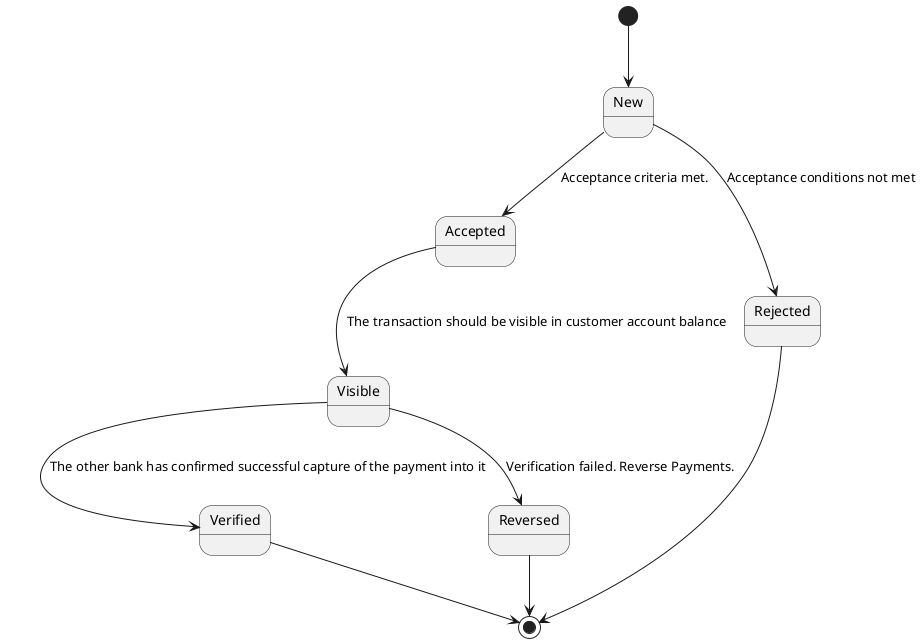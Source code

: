 ' These are the statuses a transaction will through once it has been received by the main banking service
' Deposit = Another bank is sending money to us
' Payment = we have to send money to another bank
@startuml
' A transaction is marked as new when received.
[*] --> New

' Payments are marked as accepted when the customer has funds
' Deposits are marked as accepted just before the sending bank is notified of successful capture of the funds
New --> Accepted : Acceptance criteria met.

' Payments are visible immediately
' Deposits are only visible if the sending bank responded with success of the receipt of the funds
'          If the response was an error the deposit stays in accepted and will be retried at a schedule
'          a set number of times after which the issue is escalated with bank manager.
Accepted --> Visible : The transaction should be visible in customer account balance

' Transaction declined, a rejection reason is communicated back to initiator.
New --> Rejected : Acceptance conditions not met

' Payments are marked as verified when the receiving bank has confirmed receipt of the funds.
'   If the funds cannot be routed to a receiving bank. The notes are returned back into
'   our bank and the customer account is credited to reverse the payment.
' After being marked as visible, deposits immediately become verified.
Visible --> Verified : The other bank has confirmed successful capture of the payment into it

' The other bank failed to verify successful capture of a payment into it.
' If PAYMENT the user's funds are reversed.
Visible --> Reversed : Verification failed. Reverse Payments.
Reversed --> [*]
Rejected --> [*]
Verified --> [*]
@enduml